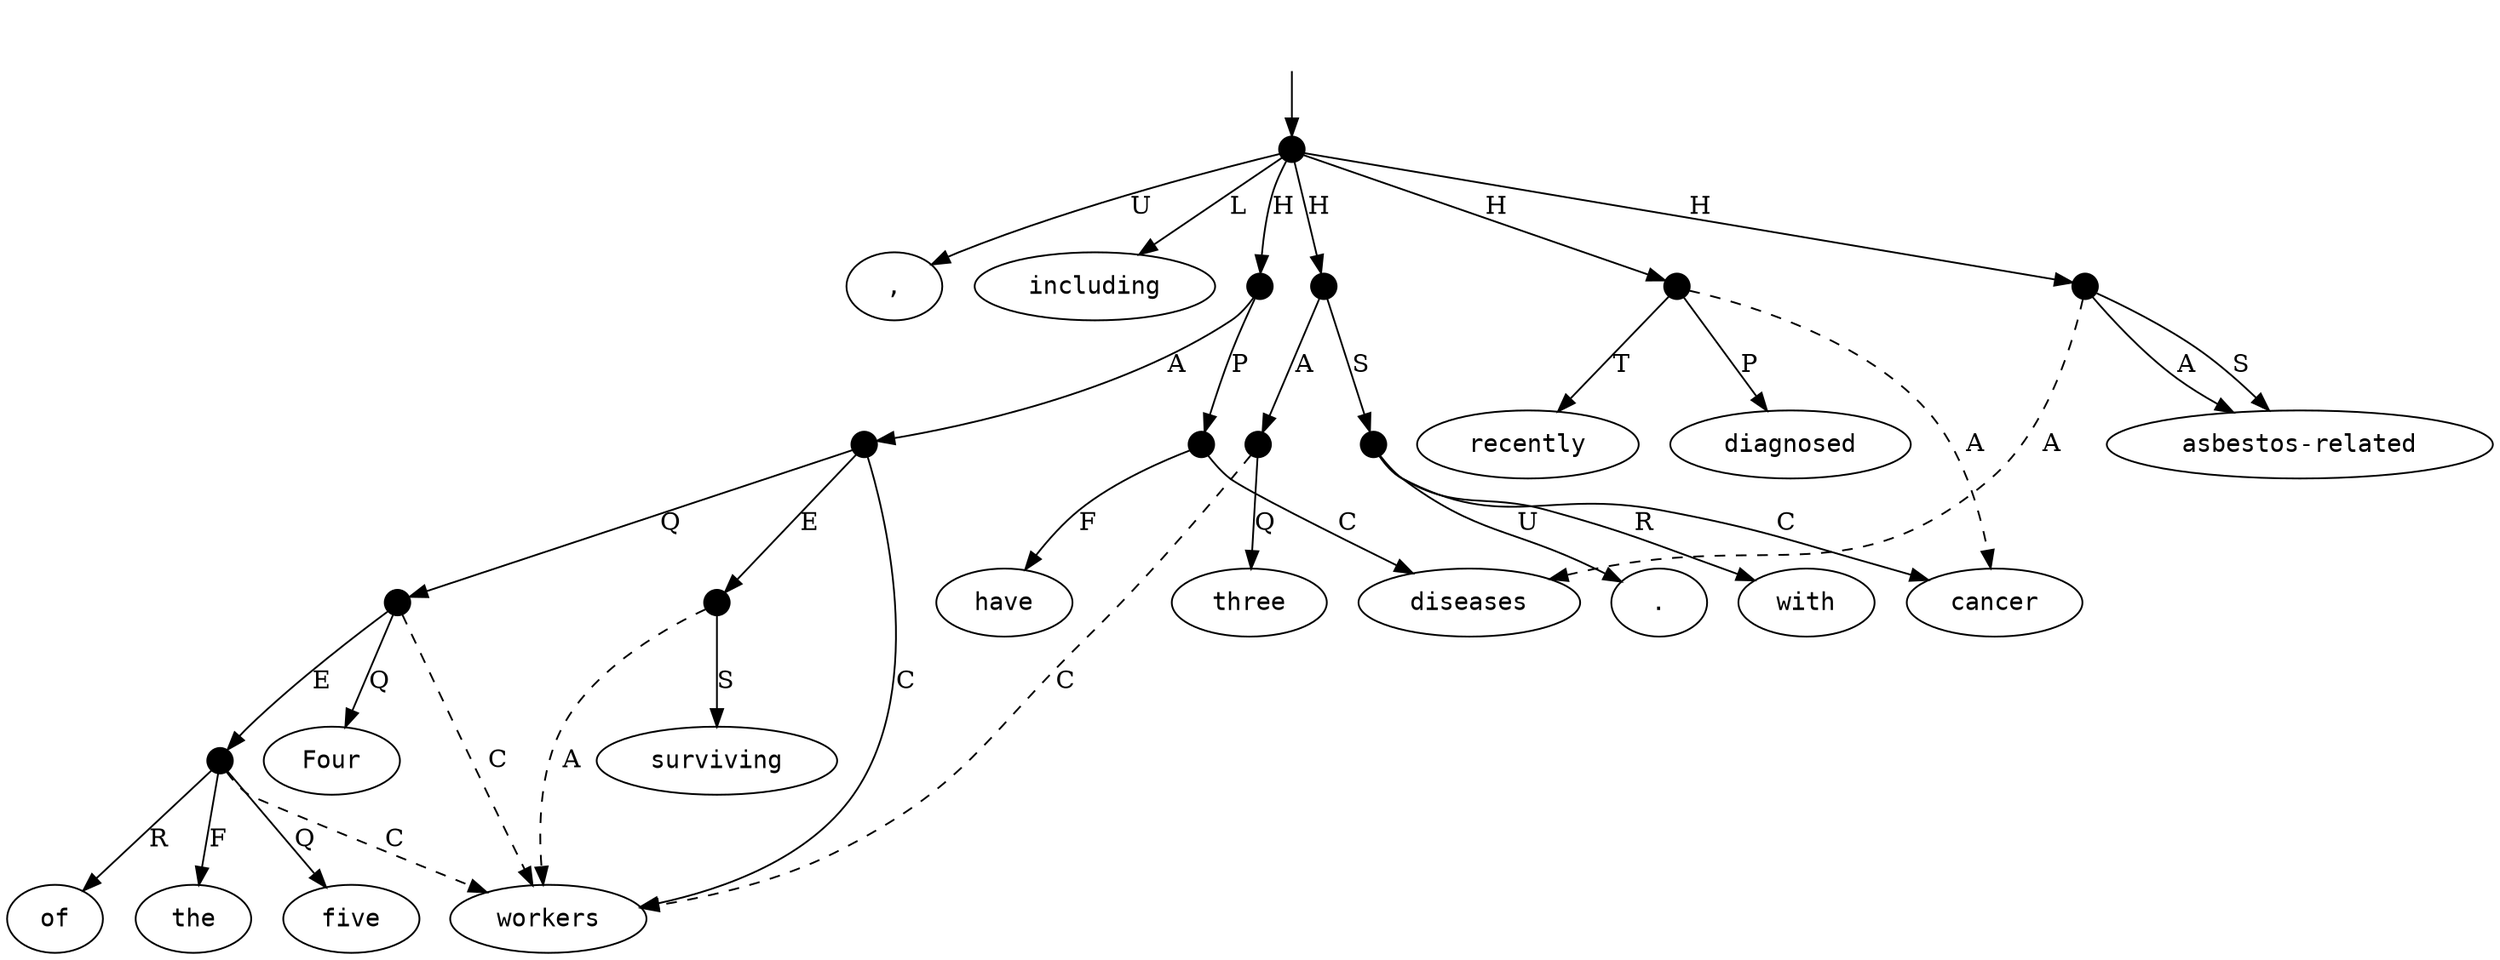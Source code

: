 digraph "20003014" {
  top [ style=invis ];
  top -> 20;
  0 [ label=<<table align="center" border="0" cellspacing="0"><tr><td colspan="2"><font face="Courier">Four</font></td></tr></table>> ];
  1 [ label=<<table align="center" border="0" cellspacing="0"><tr><td colspan="2"><font face="Courier">of</font></td></tr></table>> ];
  2 [ label=<<table align="center" border="0" cellspacing="0"><tr><td colspan="2"><font face="Courier">the</font></td></tr></table>> ];
  3 [ label=<<table align="center" border="0" cellspacing="0"><tr><td colspan="2"><font face="Courier">five</font></td></tr></table>> ];
  4 [ label=<<table align="center" border="0" cellspacing="0"><tr><td colspan="2"><font face="Courier">surviving</font></td></tr></table>> ];
  5 [ label=<<table align="center" border="0" cellspacing="0"><tr><td colspan="2"><font face="Courier">workers</font></td></tr></table>> ];
  6 [ label=<<table align="center" border="0" cellspacing="0"><tr><td colspan="2"><font face="Courier">have</font></td></tr></table>> ];
  7 [ label=<<table align="center" border="0" cellspacing="0"><tr><td colspan="2"><font face="Courier">asbestos-related</font></td></tr></table>> ];
  8 [ label=<<table align="center" border="0" cellspacing="0"><tr><td colspan="2"><font face="Courier">diseases</font></td></tr></table>> ];
  9 [ label=<<table align="center" border="0" cellspacing="0"><tr><td colspan="2"><font face="Courier">,</font></td></tr></table>> ];
  10 [ label=<<table align="center" border="0" cellspacing="0"><tr><td colspan="2"><font face="Courier">including</font></td></tr></table>> ];
  11 [ label=<<table align="center" border="0" cellspacing="0"><tr><td colspan="2"><font face="Courier">three</font></td></tr></table>> ];
  12 [ label=<<table align="center" border="0" cellspacing="0"><tr><td colspan="2"><font face="Courier">with</font></td></tr></table>> ];
  13 [ label=<<table align="center" border="0" cellspacing="0"><tr><td colspan="2"><font face="Courier">recently</font></td></tr></table>> ];
  14 [ label=<<table align="center" border="0" cellspacing="0"><tr><td colspan="2"><font face="Courier">diagnosed</font></td></tr></table>> ];
  15 [ label=<<table align="center" border="0" cellspacing="0"><tr><td colspan="2"><font face="Courier">cancer</font></td></tr></table>> ];
  16 [ label=<<table align="center" border="0" cellspacing="0"><tr><td colspan="2"><font face="Courier">.</font></td></tr></table>> ];
  17 [ shape=point, width=0.2 ];
  18 [ shape=point, width=0.2 ];
  19 [ shape=point, width=0.2 ];
  20 [ shape=point, width=0.2 ];
  21 [ shape=point, width=0.2 ];
  22 [ shape=point, width=0.2 ];
  23 [ shape=point, width=0.2 ];
  24 [ shape=point, width=0.2 ];
  25 [ shape=point, width=0.2 ];
  26 [ shape=point, width=0.2 ];
  27 [ shape=point, width=0.2 ];
  28 [ shape=point, width=0.2 ];
  20 -> 26 [ label="H" ];
  19 -> 23 [ label="P" ];
  18 -> 17 [ label="Q" ];
  24 -> 8 [ label="A", style=dashed ];
  28 -> 15 [ label="A", style=dashed ];
  21 -> 5 [ label="C", style=dashed ];
  19 -> 18 [ label="A" ];
  23 -> 8 [ label="C" ];
  27 -> 12 [ label="R" ];
  24 -> 7 [ label="S" ];
  17 -> 21 [ label="E" ];
  20 -> 19 [ label="H" ];
  20 -> 10 [ label="L" ];
  23 -> 6 [ label="F" ];
  28 -> 13 [ label="T" ];
  18 -> 22 [ label="E" ];
  17 -> 5 [ label="C", style=dashed ];
  22 -> 5 [ label="A", style=dashed ];
  26 -> 27 [ label="S" ];
  27 -> 16 [ label="U" ];
  18 -> 5 [ label="C" ];
  20 -> 24 [ label="H" ];
  26 -> 25 [ label="A" ];
  25 -> 11 [ label="Q" ];
  24 -> 7 [ label="A" ];
  21 -> 1 [ label="R" ];
  27 -> 15 [ label="C" ];
  22 -> 4 [ label="S" ];
  28 -> 14 [ label="P" ];
  21 -> 3 [ label="Q" ];
  25 -> 5 [ label="C", style=dashed ];
  20 -> 28 [ label="H" ];
  21 -> 2 [ label="F" ];
  17 -> 0 [ label="Q" ];
  20 -> 9 [ label="U" ];
}

